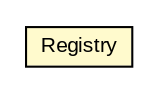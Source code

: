 #!/usr/local/bin/dot
#
# Class diagram 
# Generated by UMLGraph version R5_6-24-gf6e263 (http://www.umlgraph.org/)
#

digraph G {
	edge [fontname="arial",fontsize=10,labelfontname="arial",labelfontsize=10];
	node [fontname="arial",fontsize=10,shape=plaintext];
	nodesep=0.25;
	ranksep=0.5;
	// edu.arizona.biosemantics.semanticmarkup.gui.Registry
	c122883 [label=<<table title="edu.arizona.biosemantics.semanticmarkup.gui.Registry" border="0" cellborder="1" cellspacing="0" cellpadding="2" port="p" bgcolor="lemonChiffon" href="./Registry.html">
		<tr><td><table border="0" cellspacing="0" cellpadding="1">
<tr><td align="center" balign="center"> Registry </td></tr>
		</table></td></tr>
		</table>>, URL="./Registry.html", fontname="arial", fontcolor="black", fontsize=10.0];
}

